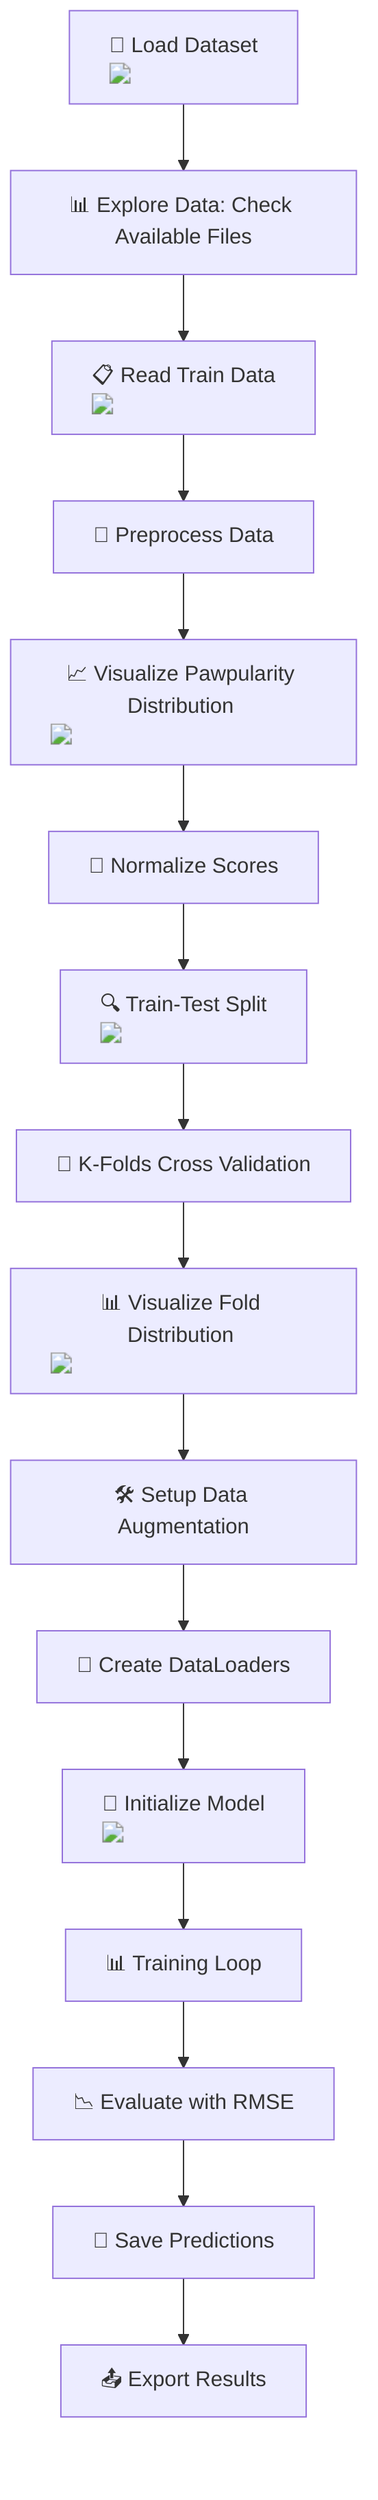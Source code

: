 flowchart TD
    A["📂 Load Dataset <img src='file.svg' />"] --> B["📊 Explore Data: Check Available Files"]
    B --> C["📋 Read Train Data <img src='table.svg' />"]
    C --> D["🧹 Preprocess Data"]
    D --> E["📈 Visualize Pawpularity Distribution <img src='hist_template.svg' />"]
    E --> F["🔄 Normalize Scores"]
    F --> G["🔍 Train-Test Split <img src='row_split.svg' />"]
    G --> H["🔄 K-Folds Cross Validation"]
    H --> I["📊 Visualize Fold Distribution <img src='barplot_template.svg' />"]
    I --> J["🛠️ Setup Data Augmentation"]
    J --> K["🔧 Create DataLoaders"]
    K --> L["🧠 Initialize Model <img src='brain.svg' />"]
    L --> M["📊 Training Loop"]
    M --> N["📉 Evaluate with RMSE"]
    N --> O["💾 Save Predictions"]
    O --> P["📤 Export Results"]